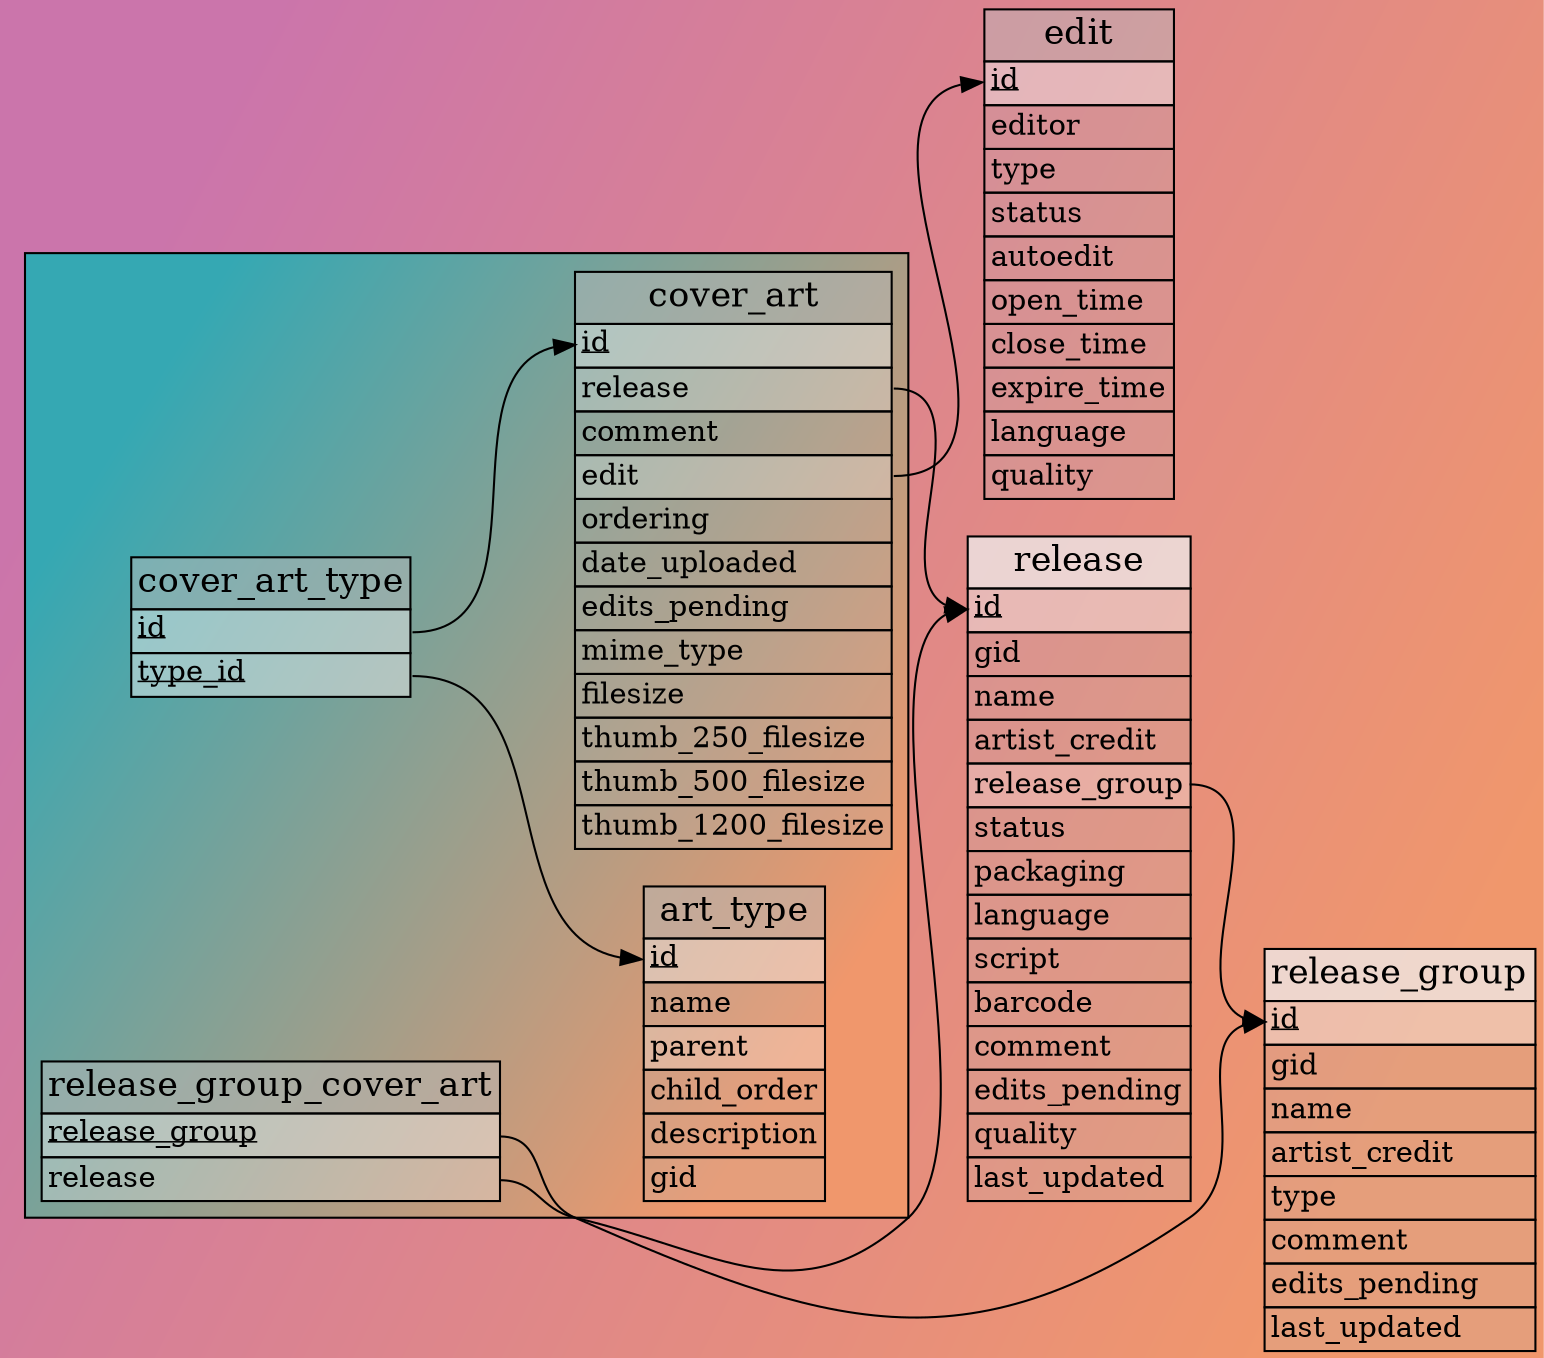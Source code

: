 // Automatically generated, do not edit.
// - Database schema sequence: 30
digraph cover_art_details {
    tooltip = "Tables for cover art"
    graph [
        bgcolor = "#cb75ab:#f0976c"
        concentrate = true
        gradientangle = 330
        pack = true
        rankdir = "LR"
    ];
    node [
        shape = plain
    ];

    // Tables
    "cover_art_archive.art_type" [
        label = <
            <table border="0" cellspacing="0" cellborder="1">
                <tr><td bgcolor="#bbbbbb77"><font point-size="17">art_type</font></td></tr>
                <tr><td bgcolor="#eeeeee77" align="left" port="id"><font point-size="14"><u>id</u></font></td></tr>
                <tr><td bgcolor="#bbbbbb33" align="left" port="name"><font point-size="14">name</font></td></tr>
                <tr><td bgcolor="#eeeeee55" align="left" port="parent"><font point-size="14">parent</font></td></tr>
                <tr><td bgcolor="#bbbbbb33" align="left" port="child_order"><font point-size="14">child_order</font></td></tr>
                <tr><td bgcolor="#bbbbbb33" align="left" port="description"><font point-size="14">description</font></td></tr>
                <tr><td bgcolor="#bbbbbb33" align="left" port="gid"><font point-size="14">gid</font></td></tr>
            </table>
        >
    ];
    "cover_art_archive.cover_art" [
        label = <
            <table border="0" cellspacing="0" cellborder="1">
                <tr><td bgcolor="#bbbbbb77"><font point-size="17">cover_art</font></td></tr>
                <tr><td bgcolor="#eeeeee77" align="left" port="id"><font point-size="14"><u>id</u></font></td></tr>
                <tr><td bgcolor="#eeeeee55" align="left" port="release"><font point-size="14">release</font></td></tr>
                <tr><td bgcolor="#bbbbbb33" align="left" port="comment"><font point-size="14">comment</font></td></tr>
                <tr><td bgcolor="#eeeeee55" align="left" port="edit"><font point-size="14">edit</font></td></tr>
                <tr><td bgcolor="#bbbbbb33" align="left" port="ordering"><font point-size="14">ordering</font></td></tr>
                <tr><td bgcolor="#bbbbbb33" align="left" port="date_uploaded"><font point-size="14">date_uploaded</font></td></tr>
                <tr><td bgcolor="#bbbbbb33" align="left" port="edits_pending"><font point-size="14">edits_pending</font></td></tr>
                <tr><td bgcolor="#bbbbbb33" align="left" port="mime_type"><font point-size="14">mime_type</font></td></tr>
                <tr><td bgcolor="#bbbbbb33" align="left" port="filesize"><font point-size="14">filesize</font></td></tr>
                <tr><td bgcolor="#bbbbbb33" align="left" port="thumb_250_filesize"><font point-size="14">thumb_250_filesize</font></td></tr>
                <tr><td bgcolor="#bbbbbb33" align="left" port="thumb_500_filesize"><font point-size="14">thumb_500_filesize</font></td></tr>
                <tr><td bgcolor="#bbbbbb33" align="left" port="thumb_1200_filesize"><font point-size="14">thumb_1200_filesize</font></td></tr>
            </table>
        >
    ];
    "cover_art_archive.cover_art_type" [
        label = <
            <table border="0" cellspacing="0" cellborder="1">
                <tr><td bgcolor="#bbbbbb77"><font point-size="17">cover_art_type</font></td></tr>
                <tr><td bgcolor="#eeeeee77" align="left" port="id"><font point-size="14"><u>id</u></font></td></tr>
                <tr><td bgcolor="#eeeeee77" align="left" port="type_id"><font point-size="14"><u>type_id</u></font></td></tr>
            </table>
        >
    ];
    "cover_art_archive.release_group_cover_art" [
        label = <
            <table border="0" cellspacing="0" cellborder="1">
                <tr><td bgcolor="#bbbbbb77"><font point-size="17">release_group_cover_art</font></td></tr>
                <tr><td bgcolor="#eeeeee77" align="left" port="release_group"><font point-size="14"><u>release_group</u></font></td></tr>
                <tr><td bgcolor="#eeeeee55" align="left" port="release"><font point-size="14">release</font></td></tr>
            </table>
        >
    ];
    "musicbrainz.edit" [
        label = <
            <table border="0" cellspacing="0" cellborder="1">
                <tr><td bgcolor="#bbbbbb77"><font point-size="17">edit</font></td></tr>
                <tr><td bgcolor="#eeeeee77" align="left" port="id"><font point-size="14"><u>id</u></font></td></tr>
                <tr><td bgcolor="#bbbbbb33" align="left" port="editor"><font point-size="14">editor</font></td></tr>
                <tr><td bgcolor="#bbbbbb33" align="left" port="type"><font point-size="14">type</font></td></tr>
                <tr><td bgcolor="#bbbbbb33" align="left" port="status"><font point-size="14">status</font></td></tr>
                <tr><td bgcolor="#bbbbbb33" align="left" port="autoedit"><font point-size="14">autoedit</font></td></tr>
                <tr><td bgcolor="#bbbbbb33" align="left" port="open_time"><font point-size="14">open_time</font></td></tr>
                <tr><td bgcolor="#bbbbbb33" align="left" port="close_time"><font point-size="14">close_time</font></td></tr>
                <tr><td bgcolor="#bbbbbb33" align="left" port="expire_time"><font point-size="14">expire_time</font></td></tr>
                <tr><td bgcolor="#bbbbbb33" align="left" port="language"><font point-size="14">language</font></td></tr>
                <tr><td bgcolor="#bbbbbb33" align="left" port="quality"><font point-size="14">quality</font></td></tr>
            </table>
        >
    ];
    "musicbrainz.release" [
        label = <
            <table border="0" cellspacing="0" cellborder="1">
                <tr><td bgcolor="#eeeeeebb"><font point-size="17">release</font></td></tr>
                <tr><td bgcolor="#eeeeee77" align="left" port="id"><font point-size="14"><u>id</u></font></td></tr>
                <tr><td bgcolor="#bbbbbb33" align="left" port="gid"><font point-size="14">gid</font></td></tr>
                <tr><td bgcolor="#bbbbbb33" align="left" port="name"><font point-size="14">name</font></td></tr>
                <tr><td bgcolor="#bbbbbb33" align="left" port="artist_credit"><font point-size="14">artist_credit</font></td></tr>
                <tr><td bgcolor="#eeeeee55" align="left" port="release_group"><font point-size="14">release_group</font></td></tr>
                <tr><td bgcolor="#bbbbbb33" align="left" port="status"><font point-size="14">status</font></td></tr>
                <tr><td bgcolor="#bbbbbb33" align="left" port="packaging"><font point-size="14">packaging</font></td></tr>
                <tr><td bgcolor="#bbbbbb33" align="left" port="language"><font point-size="14">language</font></td></tr>
                <tr><td bgcolor="#bbbbbb33" align="left" port="script"><font point-size="14">script</font></td></tr>
                <tr><td bgcolor="#bbbbbb33" align="left" port="barcode"><font point-size="14">barcode</font></td></tr>
                <tr><td bgcolor="#bbbbbb33" align="left" port="comment"><font point-size="14">comment</font></td></tr>
                <tr><td bgcolor="#bbbbbb33" align="left" port="edits_pending"><font point-size="14">edits_pending</font></td></tr>
                <tr><td bgcolor="#bbbbbb33" align="left" port="quality"><font point-size="14">quality</font></td></tr>
                <tr><td bgcolor="#bbbbbb33" align="left" port="last_updated"><font point-size="14">last_updated</font></td></tr>
            </table>
        >
    ];
    "musicbrainz.release_group" [
        label = <
            <table border="0" cellspacing="0" cellborder="1">
                <tr><td bgcolor="#eeeeeebb"><font point-size="17">release_group</font></td></tr>
                <tr><td bgcolor="#eeeeee77" align="left" port="id"><font point-size="14"><u>id</u></font></td></tr>
                <tr><td bgcolor="#bbbbbb33" align="left" port="gid"><font point-size="14">gid</font></td></tr>
                <tr><td bgcolor="#bbbbbb33" align="left" port="name"><font point-size="14">name</font></td></tr>
                <tr><td bgcolor="#bbbbbb33" align="left" port="artist_credit"><font point-size="14">artist_credit</font></td></tr>
                <tr><td bgcolor="#bbbbbb33" align="left" port="type"><font point-size="14">type</font></td></tr>
                <tr><td bgcolor="#bbbbbb33" align="left" port="comment"><font point-size="14">comment</font></td></tr>
                <tr><td bgcolor="#bbbbbb33" align="left" port="edits_pending"><font point-size="14">edits_pending</font></td></tr>
                <tr><td bgcolor="#bbbbbb33" align="left" port="last_updated"><font point-size="14">last_updated</font></td></tr>
            </table>
        >
    ];

  // Schemas other than 'musicbrainz'
    subgraph cluster_cover_art_archive {
        bgcolor = "#35a8b3:#f0976c"

        "cover_art_archive.art_type";
        "cover_art_archive.cover_art";
        "cover_art_archive.cover_art_type";
        "cover_art_archive.release_group_cover_art";
    }

    // References
    "cover_art_archive.cover_art":"release" -> "musicbrainz.release":"id"
    "cover_art_archive.cover_art":"edit" -> "musicbrainz.edit":"id"
    "cover_art_archive.cover_art_type":"id" -> "cover_art_archive.cover_art":"id"
    "cover_art_archive.cover_art_type":"type_id" -> "cover_art_archive.art_type":"id"
    "cover_art_archive.release_group_cover_art":"release_group" -> "musicbrainz.release_group":"id"
    "cover_art_archive.release_group_cover_art":"release" -> "musicbrainz.release":"id"
    "musicbrainz.release":"release_group" -> "musicbrainz.release_group":"id"
}
